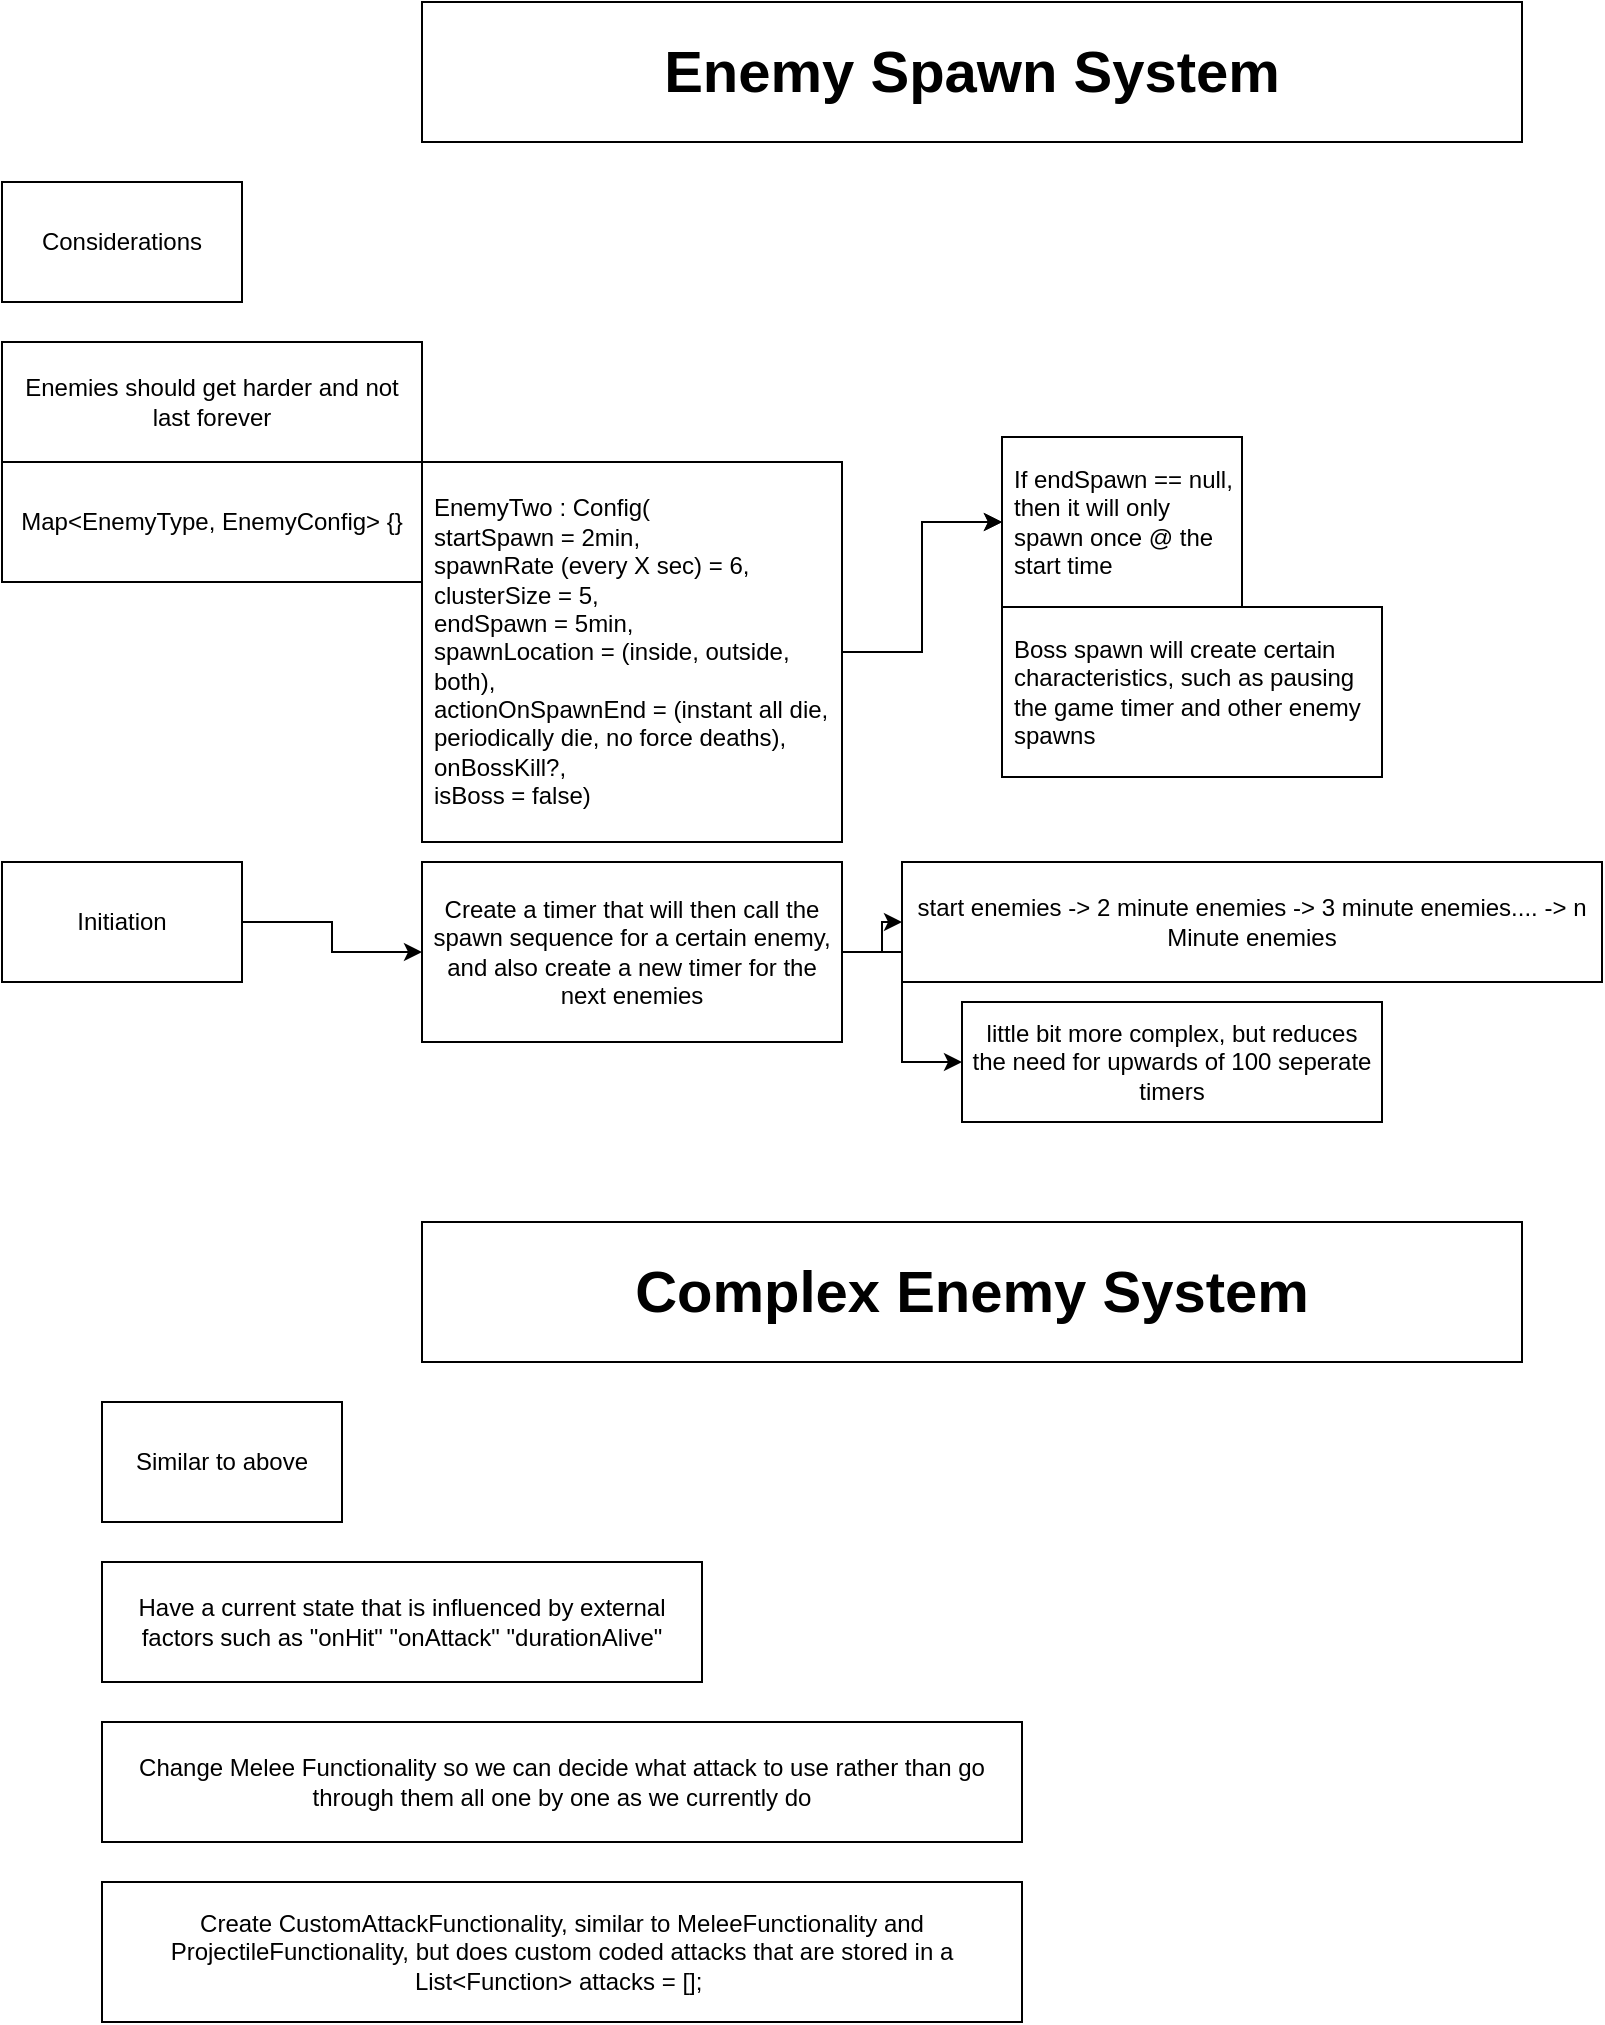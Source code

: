 <mxfile version="21.6.1" type="device">
  <diagram name="Page-1" id="y9_hLMuGLrMCVcfk6m2U">
    <mxGraphModel dx="1948" dy="749" grid="1" gridSize="10" guides="1" tooltips="1" connect="1" arrows="1" fold="1" page="1" pageScale="1" pageWidth="850" pageHeight="1100" math="0" shadow="0">
      <root>
        <mxCell id="0" />
        <mxCell id="1" parent="0" />
        <mxCell id="398nRuD2KLsTxzNBIxOB-1" value="Enemy Spawn System" style="rounded=0;whiteSpace=wrap;html=1;fontStyle=1;fontSize=29;" parent="1" vertex="1">
          <mxGeometry x="150" y="80" width="550" height="70" as="geometry" />
        </mxCell>
        <mxCell id="398nRuD2KLsTxzNBIxOB-2" value="Considerations" style="rounded=0;whiteSpace=wrap;html=1;" parent="1" vertex="1">
          <mxGeometry x="-60" y="170" width="120" height="60" as="geometry" />
        </mxCell>
        <mxCell id="398nRuD2KLsTxzNBIxOB-3" value="Enemies should get harder and not last forever" style="rounded=0;whiteSpace=wrap;html=1;" parent="1" vertex="1">
          <mxGeometry x="-60" y="250" width="210" height="60" as="geometry" />
        </mxCell>
        <mxCell id="398nRuD2KLsTxzNBIxOB-4" value="Map&amp;lt;EnemyType, EnemyConfig&amp;gt; {}" style="rounded=0;whiteSpace=wrap;html=1;" parent="1" vertex="1">
          <mxGeometry x="-60" y="310" width="210" height="60" as="geometry" />
        </mxCell>
        <mxCell id="398nRuD2KLsTxzNBIxOB-8" value="" style="edgeStyle=orthogonalEdgeStyle;rounded=0;orthogonalLoop=1;jettySize=auto;html=1;" parent="1" source="398nRuD2KLsTxzNBIxOB-5" target="398nRuD2KLsTxzNBIxOB-7" edge="1">
          <mxGeometry relative="1" as="geometry" />
        </mxCell>
        <mxCell id="398nRuD2KLsTxzNBIxOB-16" value="" style="edgeStyle=orthogonalEdgeStyle;rounded=0;orthogonalLoop=1;jettySize=auto;html=1;" parent="1" source="398nRuD2KLsTxzNBIxOB-5" target="398nRuD2KLsTxzNBIxOB-7" edge="1">
          <mxGeometry relative="1" as="geometry" />
        </mxCell>
        <mxCell id="398nRuD2KLsTxzNBIxOB-5" value="EnemyTwo : Config(&lt;br&gt;startSpawn = 2min,&lt;br&gt;spawnRate (every X sec) = 6,&lt;br&gt;clusterSize = 5,&lt;br&gt;endSpawn = 5min,&lt;br&gt;spawnLocation = (inside, outside, both),&lt;br&gt;actionOnSpawnEnd = (instant all die, periodically die, no force deaths),&lt;br&gt;onBossKill?,&lt;br&gt;isBoss = false)&lt;br&gt;" style="rounded=0;whiteSpace=wrap;html=1;align=left;spacing=6;" parent="1" vertex="1">
          <mxGeometry x="150" y="310" width="210" height="190" as="geometry" />
        </mxCell>
        <mxCell id="398nRuD2KLsTxzNBIxOB-7" value="If endSpawn == null, then it will only spawn once @ the start time" style="whiteSpace=wrap;html=1;align=left;rounded=0;spacing=6;" parent="1" vertex="1">
          <mxGeometry x="440" y="297.5" width="120" height="85" as="geometry" />
        </mxCell>
        <mxCell id="398nRuD2KLsTxzNBIxOB-11" value="" style="edgeStyle=orthogonalEdgeStyle;rounded=0;orthogonalLoop=1;jettySize=auto;html=1;" parent="1" source="398nRuD2KLsTxzNBIxOB-9" target="398nRuD2KLsTxzNBIxOB-10" edge="1">
          <mxGeometry relative="1" as="geometry" />
        </mxCell>
        <mxCell id="398nRuD2KLsTxzNBIxOB-9" value="Initiation" style="rounded=0;whiteSpace=wrap;html=1;" parent="1" vertex="1">
          <mxGeometry x="-60" y="510" width="120" height="60" as="geometry" />
        </mxCell>
        <mxCell id="398nRuD2KLsTxzNBIxOB-13" value="" style="edgeStyle=orthogonalEdgeStyle;rounded=0;orthogonalLoop=1;jettySize=auto;html=1;" parent="1" source="398nRuD2KLsTxzNBIxOB-10" target="398nRuD2KLsTxzNBIxOB-12" edge="1">
          <mxGeometry relative="1" as="geometry" />
        </mxCell>
        <mxCell id="398nRuD2KLsTxzNBIxOB-15" value="" style="edgeStyle=orthogonalEdgeStyle;rounded=0;orthogonalLoop=1;jettySize=auto;html=1;" parent="1" source="398nRuD2KLsTxzNBIxOB-10" target="398nRuD2KLsTxzNBIxOB-14" edge="1">
          <mxGeometry relative="1" as="geometry" />
        </mxCell>
        <mxCell id="398nRuD2KLsTxzNBIxOB-10" value="Create a timer that will then call the spawn sequence for a certain enemy, and also create a new timer for the next enemies" style="whiteSpace=wrap;html=1;rounded=0;spacing=6;" parent="1" vertex="1">
          <mxGeometry x="150" y="510" width="210" height="90" as="geometry" />
        </mxCell>
        <mxCell id="398nRuD2KLsTxzNBIxOB-12" value="start enemies -&amp;gt; 2 minute enemies -&amp;gt; 3 minute enemies.... -&amp;gt; n Minute enemies" style="whiteSpace=wrap;html=1;rounded=0;spacing=6;" parent="1" vertex="1">
          <mxGeometry x="390" y="510" width="350" height="60" as="geometry" />
        </mxCell>
        <mxCell id="398nRuD2KLsTxzNBIxOB-14" value="little bit more complex, but reduces the need for upwards of 100 seperate timers" style="whiteSpace=wrap;html=1;rounded=0;spacing=6;" parent="1" vertex="1">
          <mxGeometry x="420" y="580" width="210" height="60" as="geometry" />
        </mxCell>
        <mxCell id="398nRuD2KLsTxzNBIxOB-17" value="Boss spawn will create certain characteristics, such as pausing the game timer and other enemy spawns" style="whiteSpace=wrap;html=1;align=left;rounded=0;spacing=6;" parent="1" vertex="1">
          <mxGeometry x="440" y="382.5" width="190" height="85" as="geometry" />
        </mxCell>
        <mxCell id="398nRuD2KLsTxzNBIxOB-18" value="Complex Enemy System" style="rounded=0;whiteSpace=wrap;html=1;fontStyle=1;fontSize=29;" parent="1" vertex="1">
          <mxGeometry x="150" y="690" width="550" height="70" as="geometry" />
        </mxCell>
        <mxCell id="398nRuD2KLsTxzNBIxOB-19" value="Similar to above" style="rounded=0;whiteSpace=wrap;html=1;" parent="1" vertex="1">
          <mxGeometry x="-10" y="780" width="120" height="60" as="geometry" />
        </mxCell>
        <mxCell id="398nRuD2KLsTxzNBIxOB-20" value="Have a current state that is influenced by external factors such as &quot;onHit&quot; &quot;onAttack&quot; &quot;durationAlive&quot;" style="rounded=0;whiteSpace=wrap;html=1;" parent="1" vertex="1">
          <mxGeometry x="-10" y="860" width="300" height="60" as="geometry" />
        </mxCell>
        <mxCell id="398nRuD2KLsTxzNBIxOB-21" value="Change Melee Functionality so we can decide what attack to use rather than go through them all one by one as we currently do" style="rounded=0;whiteSpace=wrap;html=1;" parent="1" vertex="1">
          <mxGeometry x="-10" y="940" width="460" height="60" as="geometry" />
        </mxCell>
        <mxCell id="398nRuD2KLsTxzNBIxOB-22" value="Create CustomAttackFunctionality, similar to MeleeFunctionality and ProjectileFunctionality, but does custom coded attacks that are stored in a List&amp;lt;Function&amp;gt; attacks = [];&amp;nbsp;" style="rounded=0;whiteSpace=wrap;html=1;" parent="1" vertex="1">
          <mxGeometry x="-10" y="1020" width="460" height="70" as="geometry" />
        </mxCell>
      </root>
    </mxGraphModel>
  </diagram>
</mxfile>
